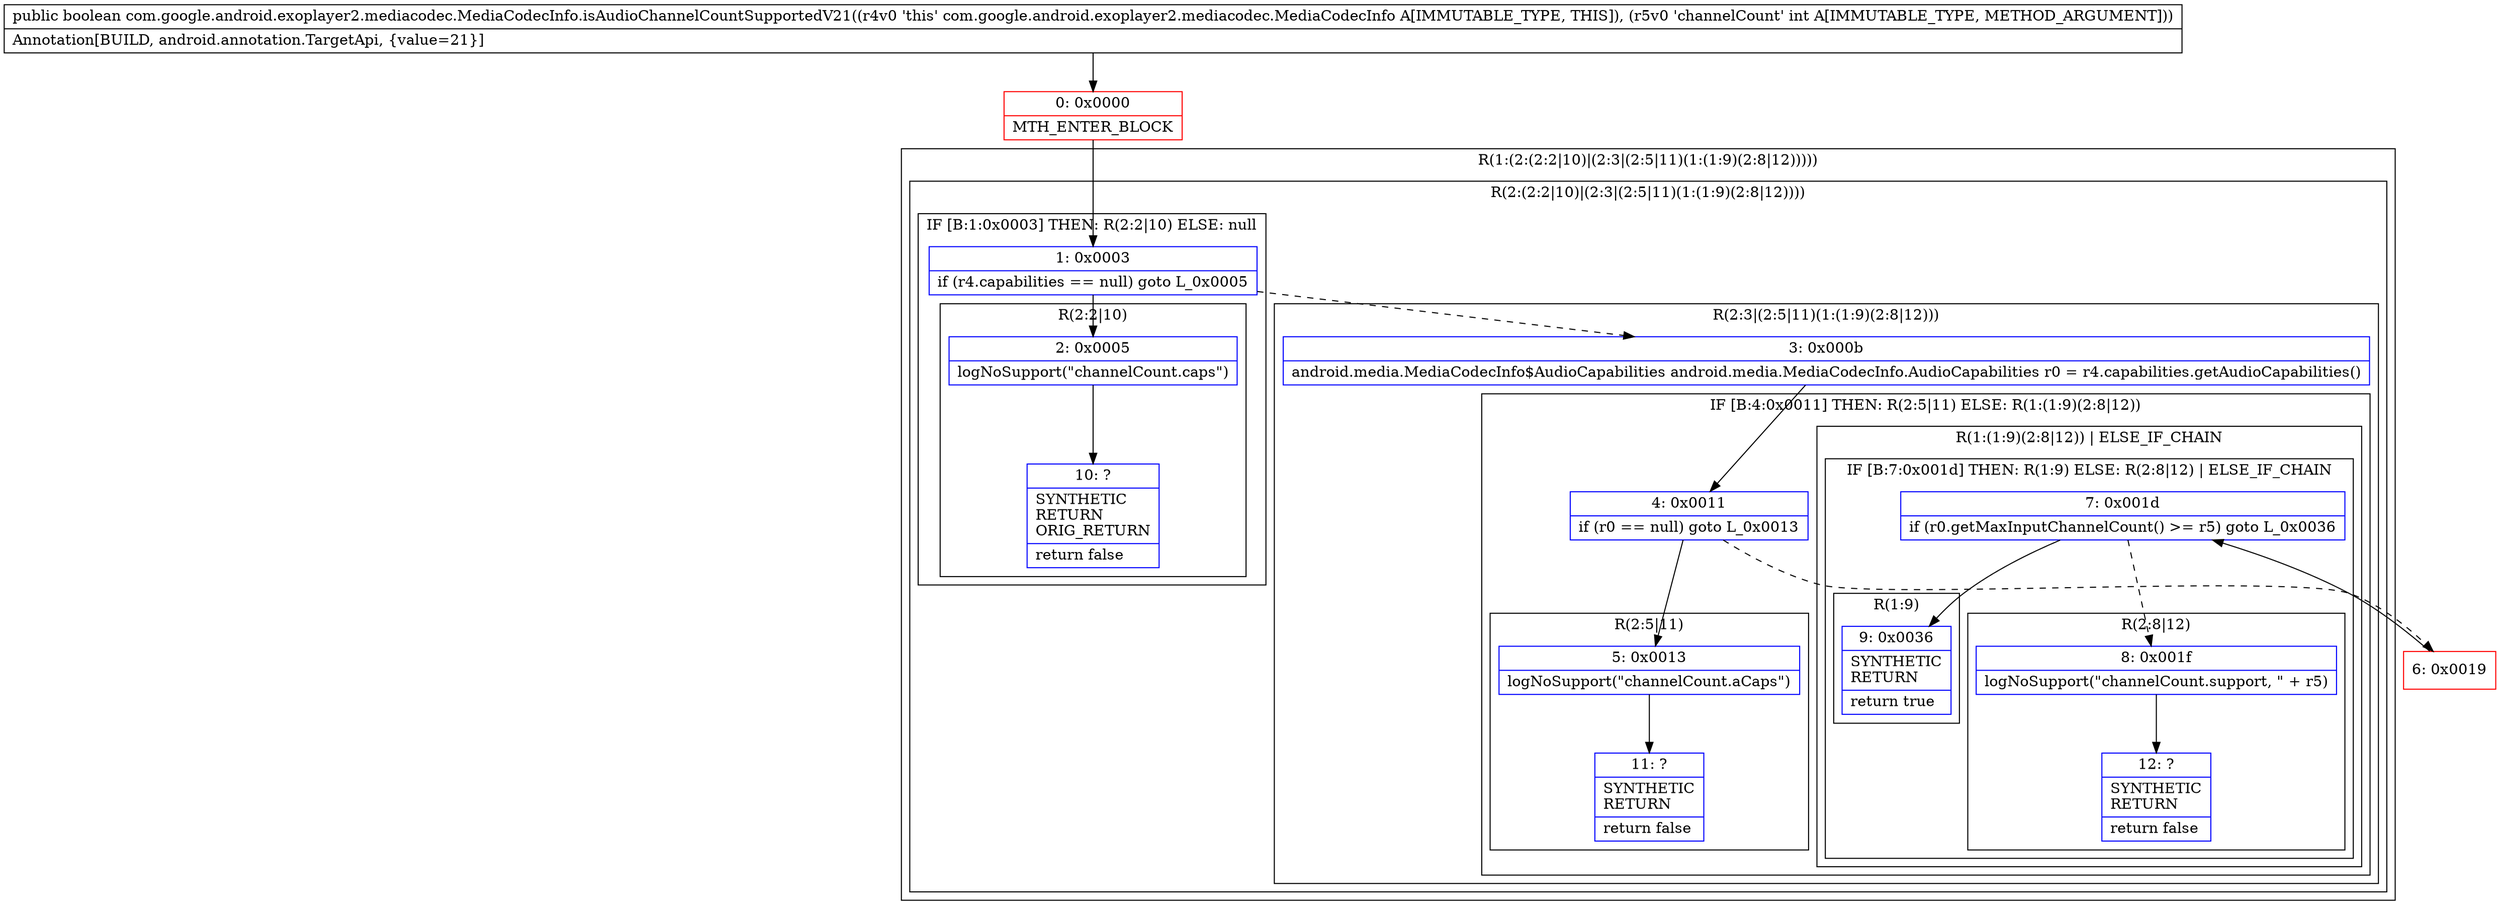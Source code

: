 digraph "CFG forcom.google.android.exoplayer2.mediacodec.MediaCodecInfo.isAudioChannelCountSupportedV21(I)Z" {
subgraph cluster_Region_1809755708 {
label = "R(1:(2:(2:2|10)|(2:3|(2:5|11)(1:(1:9)(2:8|12)))))";
node [shape=record,color=blue];
subgraph cluster_Region_1812569094 {
label = "R(2:(2:2|10)|(2:3|(2:5|11)(1:(1:9)(2:8|12))))";
node [shape=record,color=blue];
subgraph cluster_IfRegion_417327900 {
label = "IF [B:1:0x0003] THEN: R(2:2|10) ELSE: null";
node [shape=record,color=blue];
Node_1 [shape=record,label="{1\:\ 0x0003|if (r4.capabilities == null) goto L_0x0005\l}"];
subgraph cluster_Region_358729566 {
label = "R(2:2|10)";
node [shape=record,color=blue];
Node_2 [shape=record,label="{2\:\ 0x0005|logNoSupport(\"channelCount.caps\")\l}"];
Node_10 [shape=record,label="{10\:\ ?|SYNTHETIC\lRETURN\lORIG_RETURN\l|return false\l}"];
}
}
subgraph cluster_Region_1319167848 {
label = "R(2:3|(2:5|11)(1:(1:9)(2:8|12)))";
node [shape=record,color=blue];
Node_3 [shape=record,label="{3\:\ 0x000b|android.media.MediaCodecInfo$AudioCapabilities android.media.MediaCodecInfo.AudioCapabilities r0 = r4.capabilities.getAudioCapabilities()\l}"];
subgraph cluster_IfRegion_1208483375 {
label = "IF [B:4:0x0011] THEN: R(2:5|11) ELSE: R(1:(1:9)(2:8|12))";
node [shape=record,color=blue];
Node_4 [shape=record,label="{4\:\ 0x0011|if (r0 == null) goto L_0x0013\l}"];
subgraph cluster_Region_189801600 {
label = "R(2:5|11)";
node [shape=record,color=blue];
Node_5 [shape=record,label="{5\:\ 0x0013|logNoSupport(\"channelCount.aCaps\")\l}"];
Node_11 [shape=record,label="{11\:\ ?|SYNTHETIC\lRETURN\l|return false\l}"];
}
subgraph cluster_Region_723087424 {
label = "R(1:(1:9)(2:8|12)) | ELSE_IF_CHAIN\l";
node [shape=record,color=blue];
subgraph cluster_IfRegion_877167870 {
label = "IF [B:7:0x001d] THEN: R(1:9) ELSE: R(2:8|12) | ELSE_IF_CHAIN\l";
node [shape=record,color=blue];
Node_7 [shape=record,label="{7\:\ 0x001d|if (r0.getMaxInputChannelCount() \>= r5) goto L_0x0036\l}"];
subgraph cluster_Region_1291450676 {
label = "R(1:9)";
node [shape=record,color=blue];
Node_9 [shape=record,label="{9\:\ 0x0036|SYNTHETIC\lRETURN\l|return true\l}"];
}
subgraph cluster_Region_1471782082 {
label = "R(2:8|12)";
node [shape=record,color=blue];
Node_8 [shape=record,label="{8\:\ 0x001f|logNoSupport(\"channelCount.support, \" + r5)\l}"];
Node_12 [shape=record,label="{12\:\ ?|SYNTHETIC\lRETURN\l|return false\l}"];
}
}
}
}
}
}
}
Node_0 [shape=record,color=red,label="{0\:\ 0x0000|MTH_ENTER_BLOCK\l}"];
Node_6 [shape=record,color=red,label="{6\:\ 0x0019}"];
MethodNode[shape=record,label="{public boolean com.google.android.exoplayer2.mediacodec.MediaCodecInfo.isAudioChannelCountSupportedV21((r4v0 'this' com.google.android.exoplayer2.mediacodec.MediaCodecInfo A[IMMUTABLE_TYPE, THIS]), (r5v0 'channelCount' int A[IMMUTABLE_TYPE, METHOD_ARGUMENT]))  | Annotation[BUILD, android.annotation.TargetApi, \{value=21\}]\l}"];
MethodNode -> Node_0;
Node_1 -> Node_2;
Node_1 -> Node_3[style=dashed];
Node_2 -> Node_10;
Node_3 -> Node_4;
Node_4 -> Node_5;
Node_4 -> Node_6[style=dashed];
Node_5 -> Node_11;
Node_7 -> Node_8[style=dashed];
Node_7 -> Node_9;
Node_8 -> Node_12;
Node_0 -> Node_1;
Node_6 -> Node_7;
}

